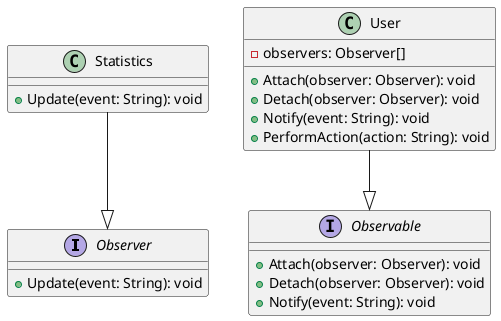 @startuml

interface Observer {
    +Update(event: String): void
}

interface Observable {
    +Attach(observer: Observer): void
    +Detach(observer: Observer): void
    +Notify(event: String): void
}

class User {
    -observers: Observer[]
    +Attach(observer: Observer): void
    +Detach(observer: Observer): void
    +Notify(event: String): void
    +PerformAction(action: String): void
}

class Statistics {
    +Update(event: String): void
}

User --|> Observable
Statistics --|> Observer

@enduml